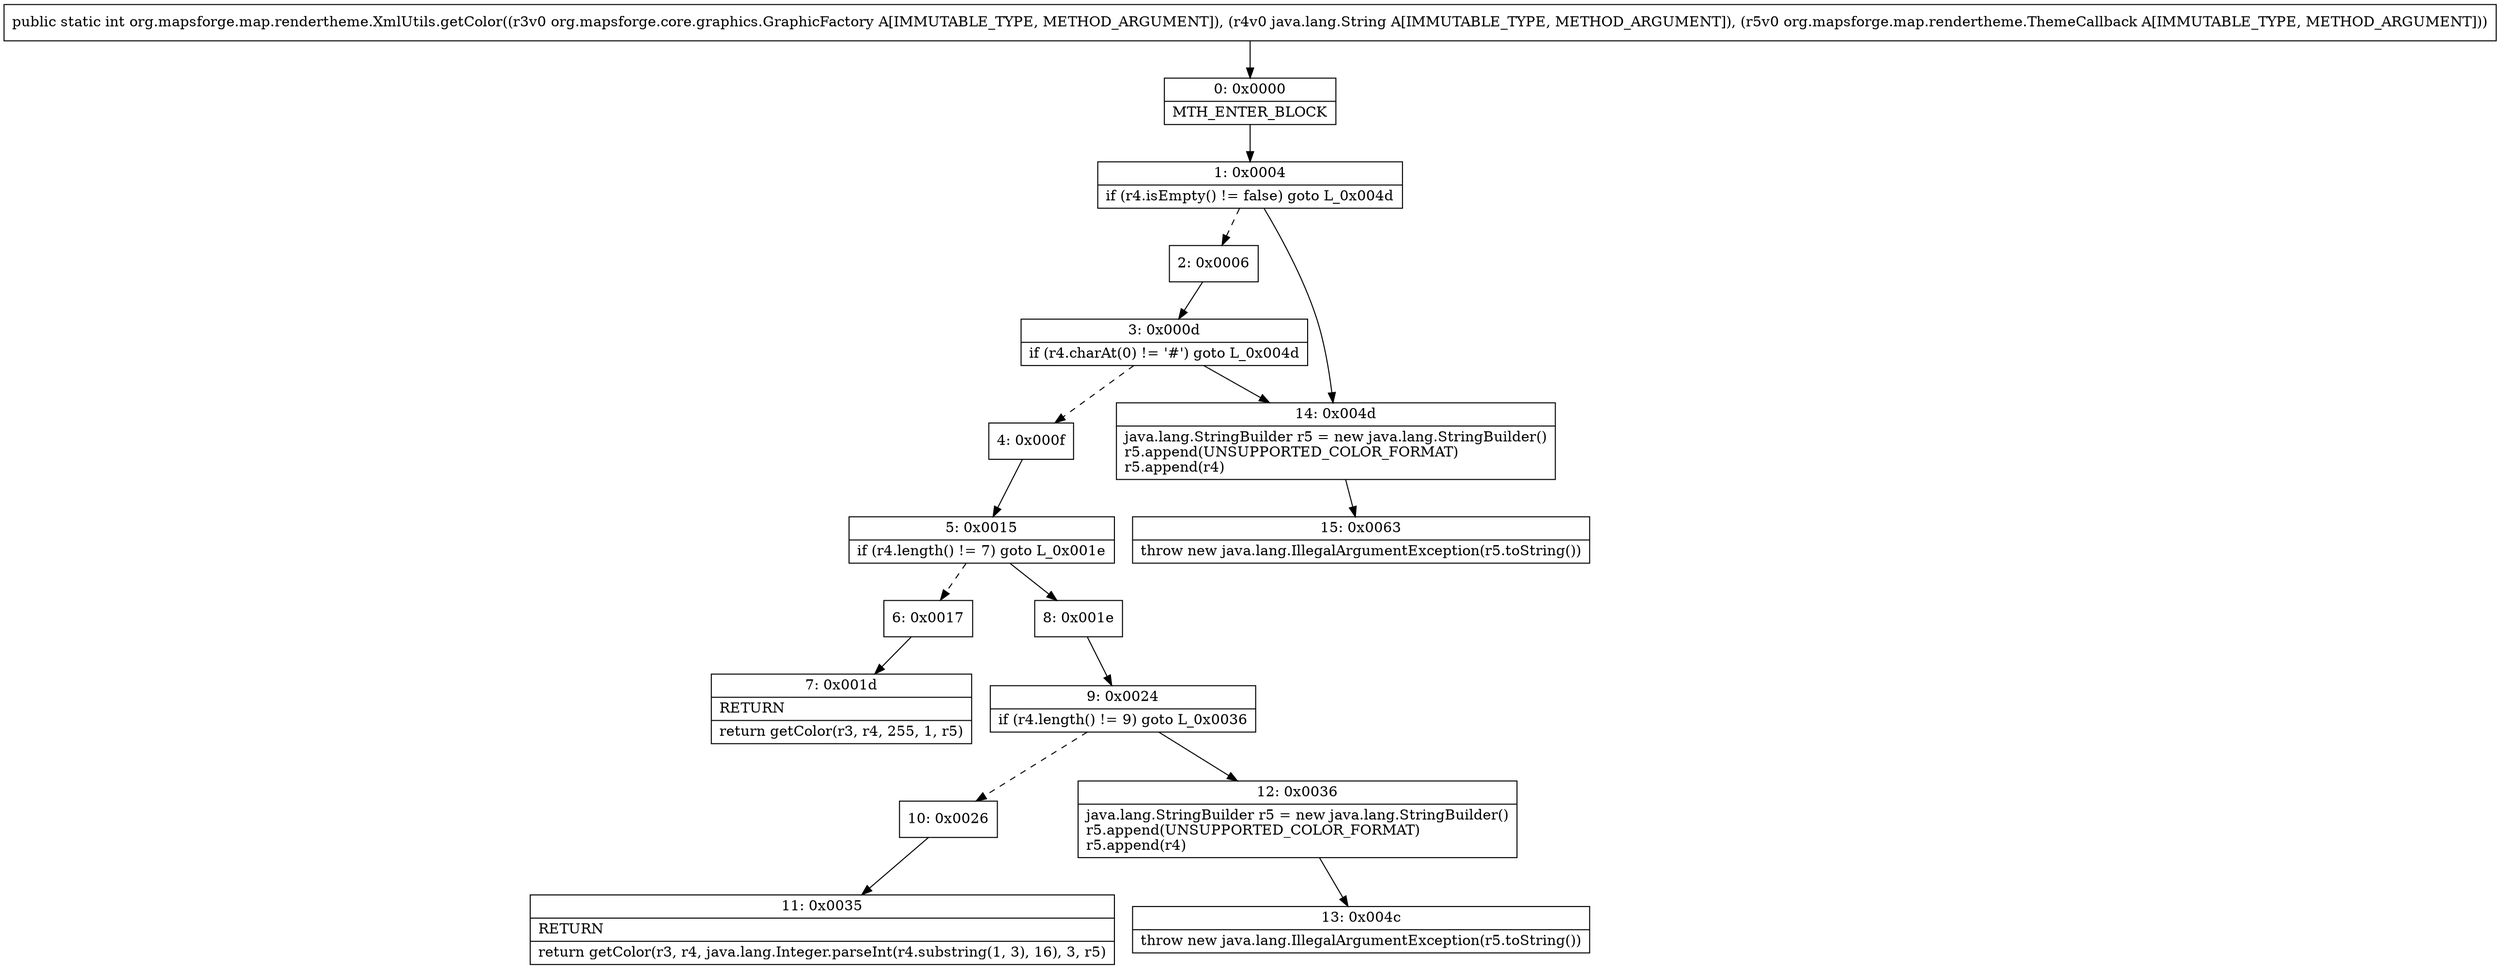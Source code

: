 digraph "CFG fororg.mapsforge.map.rendertheme.XmlUtils.getColor(Lorg\/mapsforge\/core\/graphics\/GraphicFactory;Ljava\/lang\/String;Lorg\/mapsforge\/map\/rendertheme\/ThemeCallback;)I" {
Node_0 [shape=record,label="{0\:\ 0x0000|MTH_ENTER_BLOCK\l}"];
Node_1 [shape=record,label="{1\:\ 0x0004|if (r4.isEmpty() != false) goto L_0x004d\l}"];
Node_2 [shape=record,label="{2\:\ 0x0006}"];
Node_3 [shape=record,label="{3\:\ 0x000d|if (r4.charAt(0) != '#') goto L_0x004d\l}"];
Node_4 [shape=record,label="{4\:\ 0x000f}"];
Node_5 [shape=record,label="{5\:\ 0x0015|if (r4.length() != 7) goto L_0x001e\l}"];
Node_6 [shape=record,label="{6\:\ 0x0017}"];
Node_7 [shape=record,label="{7\:\ 0x001d|RETURN\l|return getColor(r3, r4, 255, 1, r5)\l}"];
Node_8 [shape=record,label="{8\:\ 0x001e}"];
Node_9 [shape=record,label="{9\:\ 0x0024|if (r4.length() != 9) goto L_0x0036\l}"];
Node_10 [shape=record,label="{10\:\ 0x0026}"];
Node_11 [shape=record,label="{11\:\ 0x0035|RETURN\l|return getColor(r3, r4, java.lang.Integer.parseInt(r4.substring(1, 3), 16), 3, r5)\l}"];
Node_12 [shape=record,label="{12\:\ 0x0036|java.lang.StringBuilder r5 = new java.lang.StringBuilder()\lr5.append(UNSUPPORTED_COLOR_FORMAT)\lr5.append(r4)\l}"];
Node_13 [shape=record,label="{13\:\ 0x004c|throw new java.lang.IllegalArgumentException(r5.toString())\l}"];
Node_14 [shape=record,label="{14\:\ 0x004d|java.lang.StringBuilder r5 = new java.lang.StringBuilder()\lr5.append(UNSUPPORTED_COLOR_FORMAT)\lr5.append(r4)\l}"];
Node_15 [shape=record,label="{15\:\ 0x0063|throw new java.lang.IllegalArgumentException(r5.toString())\l}"];
MethodNode[shape=record,label="{public static int org.mapsforge.map.rendertheme.XmlUtils.getColor((r3v0 org.mapsforge.core.graphics.GraphicFactory A[IMMUTABLE_TYPE, METHOD_ARGUMENT]), (r4v0 java.lang.String A[IMMUTABLE_TYPE, METHOD_ARGUMENT]), (r5v0 org.mapsforge.map.rendertheme.ThemeCallback A[IMMUTABLE_TYPE, METHOD_ARGUMENT])) }"];
MethodNode -> Node_0;
Node_0 -> Node_1;
Node_1 -> Node_2[style=dashed];
Node_1 -> Node_14;
Node_2 -> Node_3;
Node_3 -> Node_4[style=dashed];
Node_3 -> Node_14;
Node_4 -> Node_5;
Node_5 -> Node_6[style=dashed];
Node_5 -> Node_8;
Node_6 -> Node_7;
Node_8 -> Node_9;
Node_9 -> Node_10[style=dashed];
Node_9 -> Node_12;
Node_10 -> Node_11;
Node_12 -> Node_13;
Node_14 -> Node_15;
}

